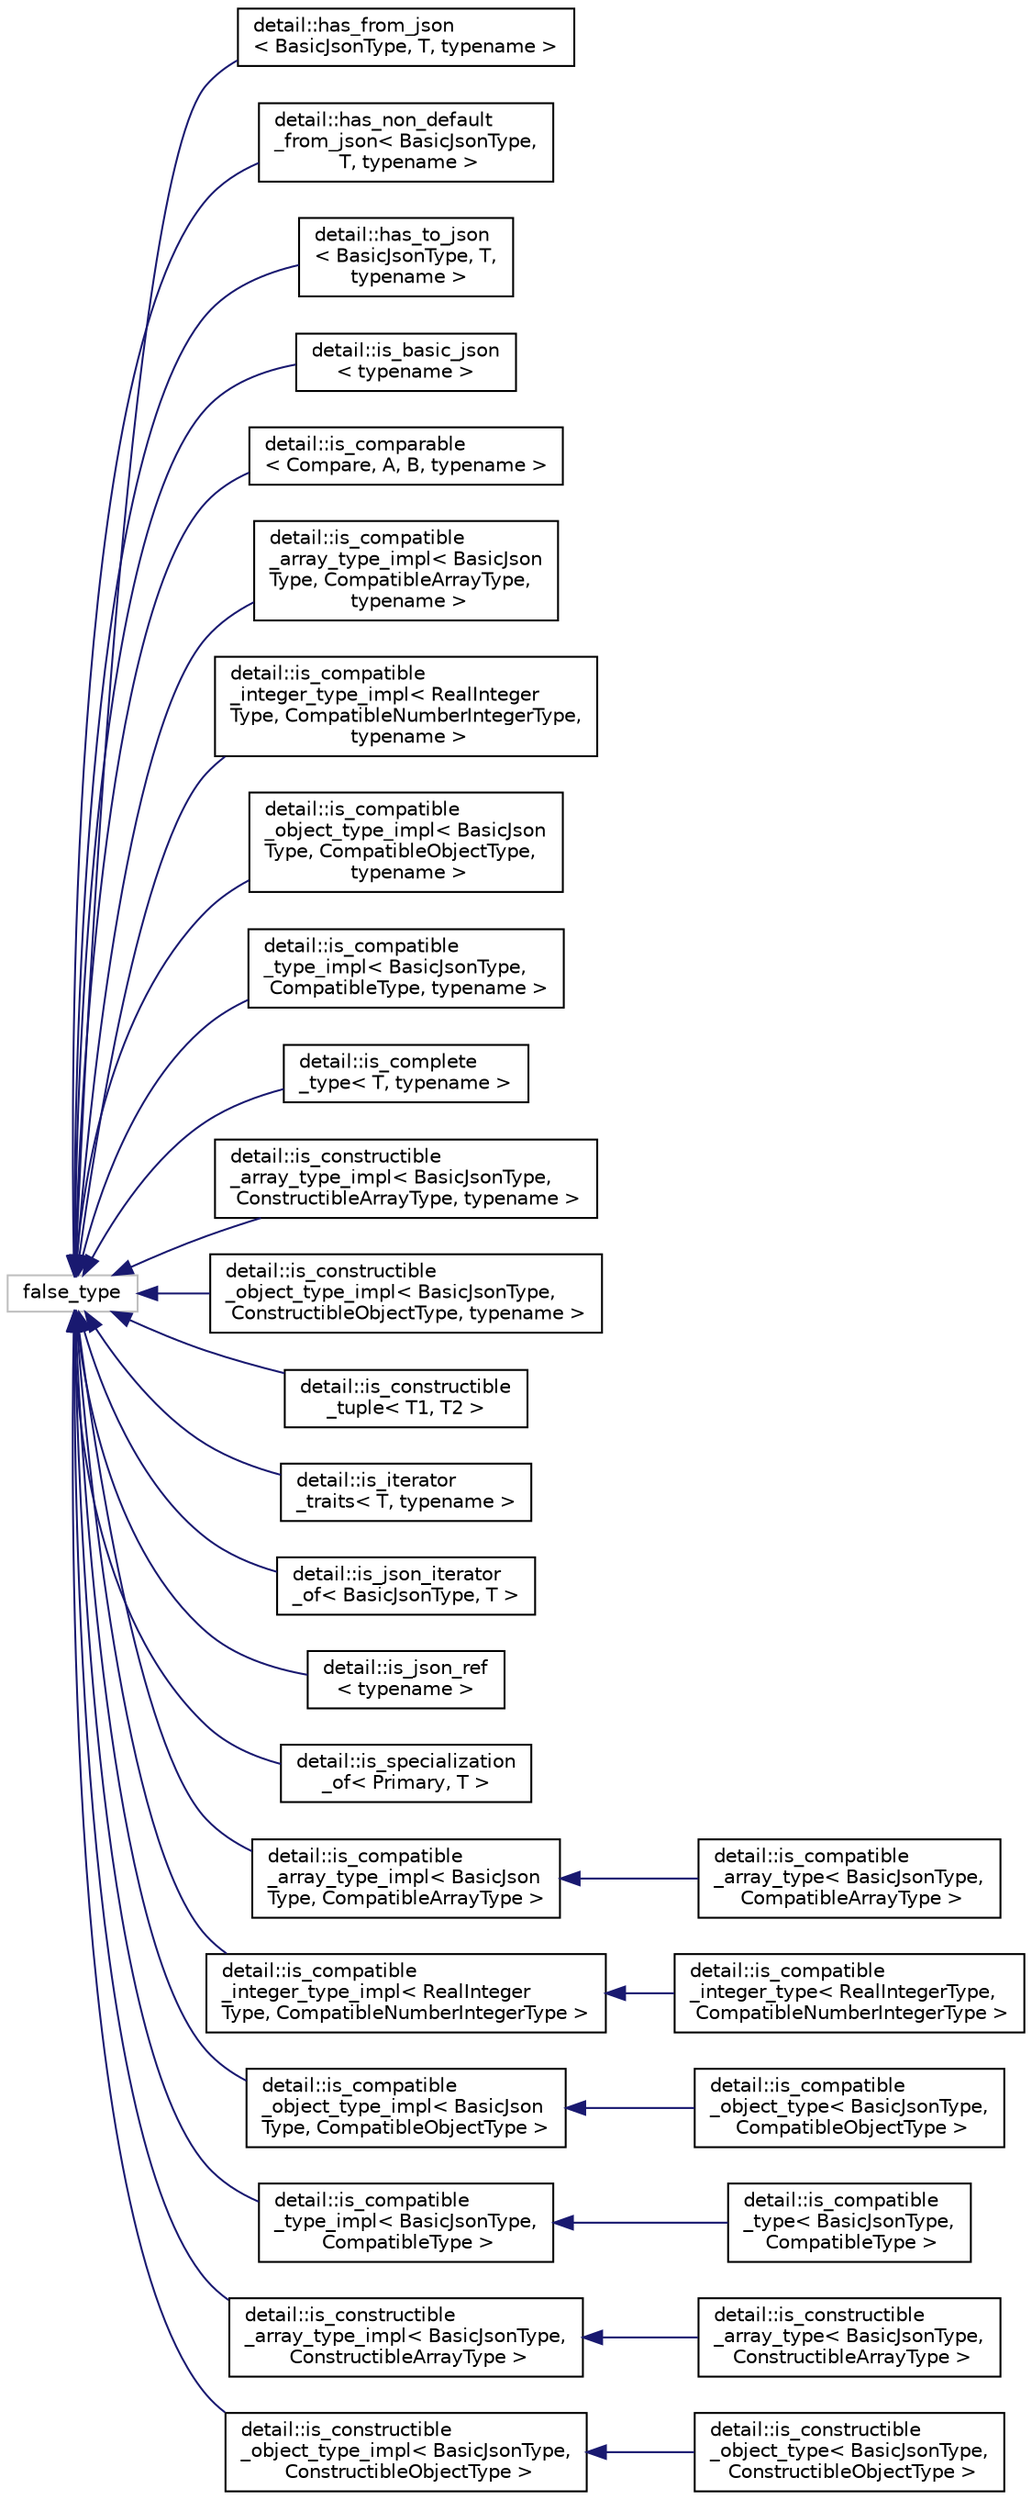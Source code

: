 digraph "Graphical Class Hierarchy"
{
 // LATEX_PDF_SIZE
  edge [fontname="Helvetica",fontsize="10",labelfontname="Helvetica",labelfontsize="10"];
  node [fontname="Helvetica",fontsize="10",shape=record];
  rankdir="LR";
  Node131 [label="false_type",height=0.2,width=0.4,color="grey75", fillcolor="white", style="filled",tooltip=" "];
  Node131 -> Node0 [dir="back",color="midnightblue",fontsize="10",style="solid",fontname="Helvetica"];
  Node0 [label="detail::has_from_json\l\< BasicJsonType, T, typename \>",height=0.2,width=0.4,color="black", fillcolor="white", style="filled",URL="$structdetail_1_1has__from__json.html",tooltip=" "];
  Node131 -> Node133 [dir="back",color="midnightblue",fontsize="10",style="solid",fontname="Helvetica"];
  Node133 [label="detail::has_non_default\l_from_json\< BasicJsonType,\l T, typename \>",height=0.2,width=0.4,color="black", fillcolor="white", style="filled",URL="$structdetail_1_1has__non__default__from__json.html",tooltip=" "];
  Node131 -> Node134 [dir="back",color="midnightblue",fontsize="10",style="solid",fontname="Helvetica"];
  Node134 [label="detail::has_to_json\l\< BasicJsonType, T,\l typename \>",height=0.2,width=0.4,color="black", fillcolor="white", style="filled",URL="$structdetail_1_1has__to__json.html",tooltip=" "];
  Node131 -> Node135 [dir="back",color="midnightblue",fontsize="10",style="solid",fontname="Helvetica"];
  Node135 [label="detail::is_basic_json\l\< typename \>",height=0.2,width=0.4,color="black", fillcolor="white", style="filled",URL="$structdetail_1_1is__basic__json.html",tooltip=" "];
  Node131 -> Node136 [dir="back",color="midnightblue",fontsize="10",style="solid",fontname="Helvetica"];
  Node136 [label="detail::is_comparable\l\< Compare, A, B, typename \>",height=0.2,width=0.4,color="black", fillcolor="white", style="filled",URL="$structdetail_1_1is__comparable.html",tooltip=" "];
  Node131 -> Node137 [dir="back",color="midnightblue",fontsize="10",style="solid",fontname="Helvetica"];
  Node137 [label="detail::is_compatible\l_array_type_impl\< BasicJson\lType, CompatibleArrayType,\l typename \>",height=0.2,width=0.4,color="black", fillcolor="white", style="filled",URL="$structdetail_1_1is__compatible__array__type__impl.html",tooltip=" "];
  Node131 -> Node138 [dir="back",color="midnightblue",fontsize="10",style="solid",fontname="Helvetica"];
  Node138 [label="detail::is_compatible\l_integer_type_impl\< RealInteger\lType, CompatibleNumberIntegerType,\l typename \>",height=0.2,width=0.4,color="black", fillcolor="white", style="filled",URL="$structdetail_1_1is__compatible__integer__type__impl.html",tooltip=" "];
  Node131 -> Node139 [dir="back",color="midnightblue",fontsize="10",style="solid",fontname="Helvetica"];
  Node139 [label="detail::is_compatible\l_object_type_impl\< BasicJson\lType, CompatibleObjectType,\l typename \>",height=0.2,width=0.4,color="black", fillcolor="white", style="filled",URL="$structdetail_1_1is__compatible__object__type__impl.html",tooltip=" "];
  Node131 -> Node140 [dir="back",color="midnightblue",fontsize="10",style="solid",fontname="Helvetica"];
  Node140 [label="detail::is_compatible\l_type_impl\< BasicJsonType,\l CompatibleType, typename \>",height=0.2,width=0.4,color="black", fillcolor="white", style="filled",URL="$structdetail_1_1is__compatible__type__impl.html",tooltip=" "];
  Node131 -> Node141 [dir="back",color="midnightblue",fontsize="10",style="solid",fontname="Helvetica"];
  Node141 [label="detail::is_complete\l_type\< T, typename \>",height=0.2,width=0.4,color="black", fillcolor="white", style="filled",URL="$structdetail_1_1is__complete__type.html",tooltip=" "];
  Node131 -> Node142 [dir="back",color="midnightblue",fontsize="10",style="solid",fontname="Helvetica"];
  Node142 [label="detail::is_constructible\l_array_type_impl\< BasicJsonType,\l ConstructibleArrayType, typename \>",height=0.2,width=0.4,color="black", fillcolor="white", style="filled",URL="$structdetail_1_1is__constructible__array__type__impl.html",tooltip=" "];
  Node131 -> Node143 [dir="back",color="midnightblue",fontsize="10",style="solid",fontname="Helvetica"];
  Node143 [label="detail::is_constructible\l_object_type_impl\< BasicJsonType,\l ConstructibleObjectType, typename \>",height=0.2,width=0.4,color="black", fillcolor="white", style="filled",URL="$structdetail_1_1is__constructible__object__type__impl.html",tooltip=" "];
  Node131 -> Node144 [dir="back",color="midnightblue",fontsize="10",style="solid",fontname="Helvetica"];
  Node144 [label="detail::is_constructible\l_tuple\< T1, T2 \>",height=0.2,width=0.4,color="black", fillcolor="white", style="filled",URL="$structdetail_1_1is__constructible__tuple.html",tooltip=" "];
  Node131 -> Node145 [dir="back",color="midnightblue",fontsize="10",style="solid",fontname="Helvetica"];
  Node145 [label="detail::is_iterator\l_traits\< T, typename \>",height=0.2,width=0.4,color="black", fillcolor="white", style="filled",URL="$structdetail_1_1is__iterator__traits.html",tooltip=" "];
  Node131 -> Node146 [dir="back",color="midnightblue",fontsize="10",style="solid",fontname="Helvetica"];
  Node146 [label="detail::is_json_iterator\l_of\< BasicJsonType, T \>",height=0.2,width=0.4,color="black", fillcolor="white", style="filled",URL="$structdetail_1_1is__json__iterator__of.html",tooltip=" "];
  Node131 -> Node147 [dir="back",color="midnightblue",fontsize="10",style="solid",fontname="Helvetica"];
  Node147 [label="detail::is_json_ref\l\< typename \>",height=0.2,width=0.4,color="black", fillcolor="white", style="filled",URL="$structdetail_1_1is__json__ref.html",tooltip=" "];
  Node131 -> Node148 [dir="back",color="midnightblue",fontsize="10",style="solid",fontname="Helvetica"];
  Node148 [label="detail::is_specialization\l_of\< Primary, T \>",height=0.2,width=0.4,color="black", fillcolor="white", style="filled",URL="$structdetail_1_1is__specialization__of.html",tooltip=" "];
  Node131 -> Node149 [dir="back",color="midnightblue",fontsize="10",style="solid",fontname="Helvetica"];
  Node149 [label="detail::is_compatible\l_array_type_impl\< BasicJson\lType, CompatibleArrayType \>",height=0.2,width=0.4,color="black", fillcolor="white", style="filled",URL="$structdetail_1_1is__compatible__array__type__impl.html",tooltip=" "];
  Node149 -> Node150 [dir="back",color="midnightblue",fontsize="10",style="solid",fontname="Helvetica"];
  Node150 [label="detail::is_compatible\l_array_type\< BasicJsonType,\l CompatibleArrayType \>",height=0.2,width=0.4,color="black", fillcolor="white", style="filled",URL="$structdetail_1_1is__compatible__array__type.html",tooltip=" "];
  Node131 -> Node151 [dir="back",color="midnightblue",fontsize="10",style="solid",fontname="Helvetica"];
  Node151 [label="detail::is_compatible\l_integer_type_impl\< RealInteger\lType, CompatibleNumberIntegerType \>",height=0.2,width=0.4,color="black", fillcolor="white", style="filled",URL="$structdetail_1_1is__compatible__integer__type__impl.html",tooltip=" "];
  Node151 -> Node152 [dir="back",color="midnightblue",fontsize="10",style="solid",fontname="Helvetica"];
  Node152 [label="detail::is_compatible\l_integer_type\< RealIntegerType,\l CompatibleNumberIntegerType \>",height=0.2,width=0.4,color="black", fillcolor="white", style="filled",URL="$structdetail_1_1is__compatible__integer__type.html",tooltip=" "];
  Node131 -> Node153 [dir="back",color="midnightblue",fontsize="10",style="solid",fontname="Helvetica"];
  Node153 [label="detail::is_compatible\l_object_type_impl\< BasicJson\lType, CompatibleObjectType \>",height=0.2,width=0.4,color="black", fillcolor="white", style="filled",URL="$structdetail_1_1is__compatible__object__type__impl.html",tooltip=" "];
  Node153 -> Node154 [dir="back",color="midnightblue",fontsize="10",style="solid",fontname="Helvetica"];
  Node154 [label="detail::is_compatible\l_object_type\< BasicJsonType,\l CompatibleObjectType \>",height=0.2,width=0.4,color="black", fillcolor="white", style="filled",URL="$structdetail_1_1is__compatible__object__type.html",tooltip=" "];
  Node131 -> Node155 [dir="back",color="midnightblue",fontsize="10",style="solid",fontname="Helvetica"];
  Node155 [label="detail::is_compatible\l_type_impl\< BasicJsonType,\l CompatibleType \>",height=0.2,width=0.4,color="black", fillcolor="white", style="filled",URL="$structdetail_1_1is__compatible__type__impl.html",tooltip=" "];
  Node155 -> Node156 [dir="back",color="midnightblue",fontsize="10",style="solid",fontname="Helvetica"];
  Node156 [label="detail::is_compatible\l_type\< BasicJsonType,\l CompatibleType \>",height=0.2,width=0.4,color="black", fillcolor="white", style="filled",URL="$structdetail_1_1is__compatible__type.html",tooltip=" "];
  Node131 -> Node157 [dir="back",color="midnightblue",fontsize="10",style="solid",fontname="Helvetica"];
  Node157 [label="detail::is_constructible\l_array_type_impl\< BasicJsonType,\l ConstructibleArrayType \>",height=0.2,width=0.4,color="black", fillcolor="white", style="filled",URL="$structdetail_1_1is__constructible__array__type__impl.html",tooltip=" "];
  Node157 -> Node158 [dir="back",color="midnightblue",fontsize="10",style="solid",fontname="Helvetica"];
  Node158 [label="detail::is_constructible\l_array_type\< BasicJsonType,\l ConstructibleArrayType \>",height=0.2,width=0.4,color="black", fillcolor="white", style="filled",URL="$structdetail_1_1is__constructible__array__type.html",tooltip=" "];
  Node131 -> Node159 [dir="back",color="midnightblue",fontsize="10",style="solid",fontname="Helvetica"];
  Node159 [label="detail::is_constructible\l_object_type_impl\< BasicJsonType,\l ConstructibleObjectType \>",height=0.2,width=0.4,color="black", fillcolor="white", style="filled",URL="$structdetail_1_1is__constructible__object__type__impl.html",tooltip=" "];
  Node159 -> Node160 [dir="back",color="midnightblue",fontsize="10",style="solid",fontname="Helvetica"];
  Node160 [label="detail::is_constructible\l_object_type\< BasicJsonType,\l ConstructibleObjectType \>",height=0.2,width=0.4,color="black", fillcolor="white", style="filled",URL="$structdetail_1_1is__constructible__object__type.html",tooltip=" "];
}
